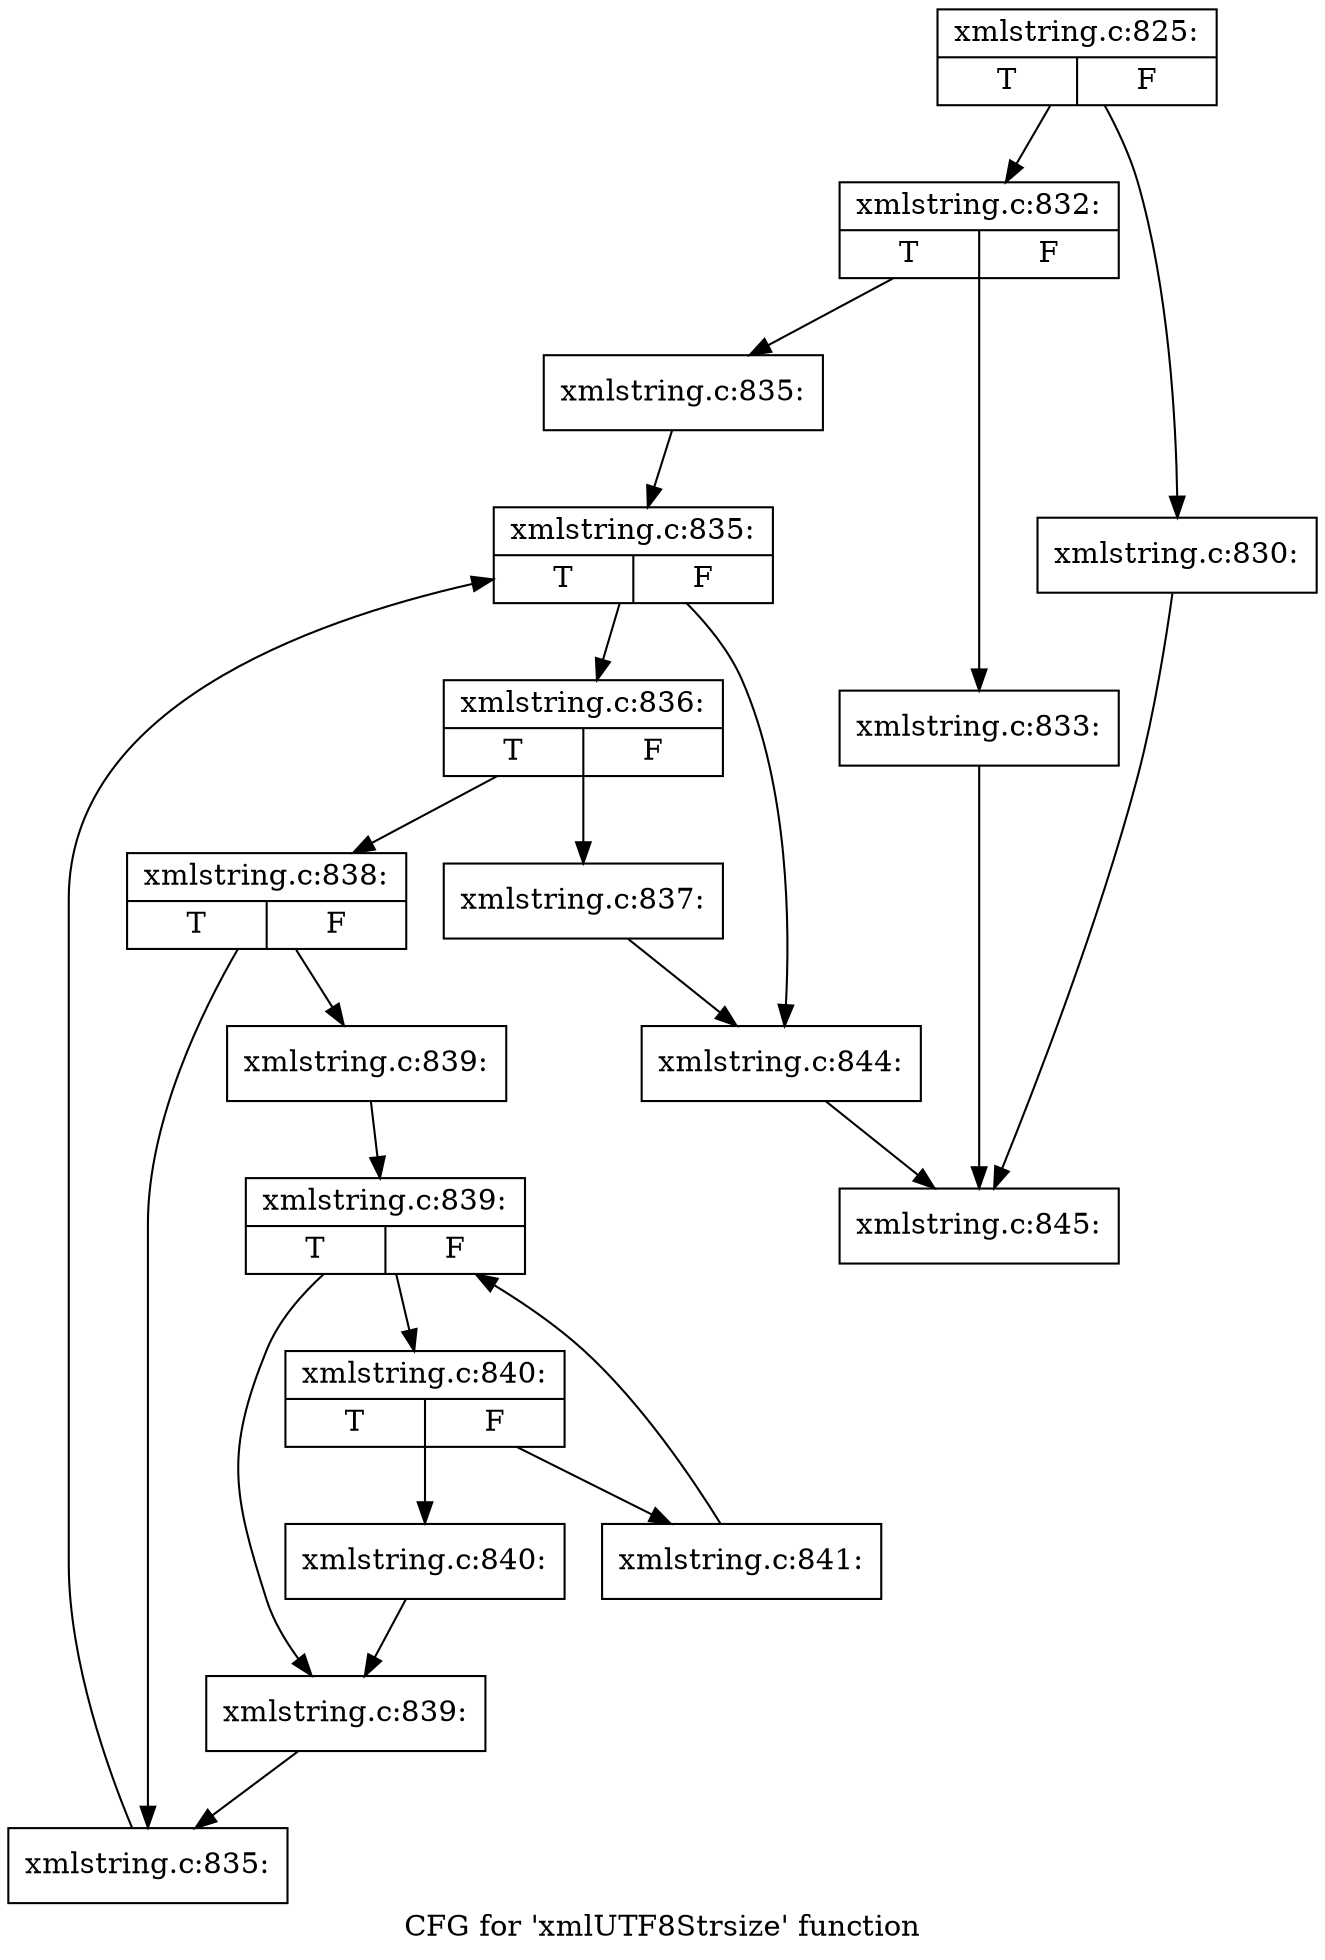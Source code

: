 digraph "CFG for 'xmlUTF8Strsize' function" {
	label="CFG for 'xmlUTF8Strsize' function";

	Node0x3923630 [shape=record,label="{xmlstring.c:825:|{<s0>T|<s1>F}}"];
	Node0x3923630 -> Node0x392b020;
	Node0x3923630 -> Node0x392b070;
	Node0x392b020 [shape=record,label="{xmlstring.c:830:}"];
	Node0x392b020 -> Node0x392a300;
	Node0x392b070 [shape=record,label="{xmlstring.c:832:|{<s0>T|<s1>F}}"];
	Node0x392b070 -> Node0x392b500;
	Node0x392b070 -> Node0x392b550;
	Node0x392b500 [shape=record,label="{xmlstring.c:833:}"];
	Node0x392b500 -> Node0x392a300;
	Node0x392b550 [shape=record,label="{xmlstring.c:835:}"];
	Node0x392b550 -> Node0x392b970;
	Node0x392b970 [shape=record,label="{xmlstring.c:835:|{<s0>T|<s1>F}}"];
	Node0x392b970 -> Node0x392bde0;
	Node0x392b970 -> Node0x392bb90;
	Node0x392bde0 [shape=record,label="{xmlstring.c:836:|{<s0>T|<s1>F}}"];
	Node0x392bde0 -> Node0x392c020;
	Node0x392bde0 -> Node0x392bfd0;
	Node0x392bfd0 [shape=record,label="{xmlstring.c:837:}"];
	Node0x392bfd0 -> Node0x392bb90;
	Node0x392c020 [shape=record,label="{xmlstring.c:838:|{<s0>T|<s1>F}}"];
	Node0x392c020 -> Node0x392c3a0;
	Node0x392c020 -> Node0x392c3f0;
	Node0x392c3a0 [shape=record,label="{xmlstring.c:839:}"];
	Node0x392c3a0 -> Node0x392ca30;
	Node0x392ca30 [shape=record,label="{xmlstring.c:839:|{<s0>T|<s1>F}}"];
	Node0x392ca30 -> Node0x392d040;
	Node0x392ca30 -> Node0x392cc50;
	Node0x392d040 [shape=record,label="{xmlstring.c:840:|{<s0>T|<s1>F}}"];
	Node0x392d040 -> Node0x392d230;
	Node0x392d040 -> Node0x392d280;
	Node0x392d230 [shape=record,label="{xmlstring.c:840:}"];
	Node0x392d230 -> Node0x392cc50;
	Node0x392d280 [shape=record,label="{xmlstring.c:841:}"];
	Node0x392d280 -> Node0x392ca30;
	Node0x392cc50 [shape=record,label="{xmlstring.c:839:}"];
	Node0x392cc50 -> Node0x392c3f0;
	Node0x392c3f0 [shape=record,label="{xmlstring.c:835:}"];
	Node0x392c3f0 -> Node0x392b970;
	Node0x392bb90 [shape=record,label="{xmlstring.c:844:}"];
	Node0x392bb90 -> Node0x392a300;
	Node0x392a300 [shape=record,label="{xmlstring.c:845:}"];
}
